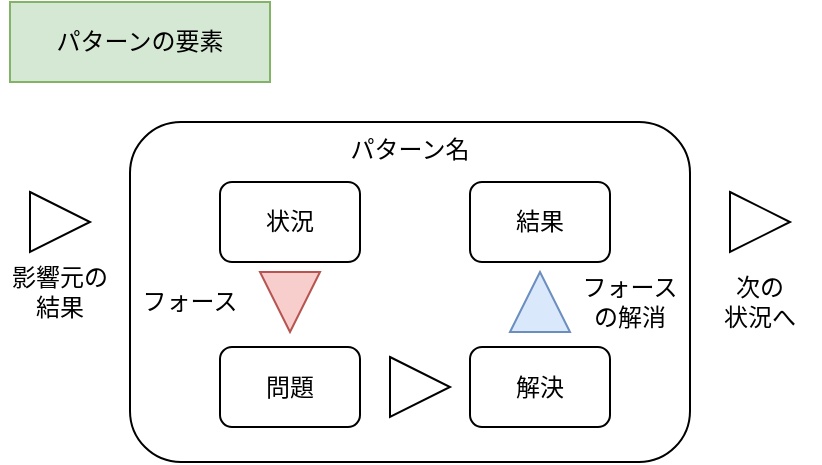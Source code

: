 <mxfile version="27.2.0">
  <diagram name="ページ1" id="HrNQQGyfnSYwryRlCgG7">
    <mxGraphModel dx="815" dy="839" grid="1" gridSize="10" guides="1" tooltips="1" connect="1" arrows="1" fold="1" page="1" pageScale="1" pageWidth="1654" pageHeight="1169" math="0" shadow="0">
      <root>
        <mxCell id="0" />
        <mxCell id="1" parent="0" />
        <mxCell id="2Auouz8vHbMcwG9zhTKm-1" value="パターンの要素" style="text;html=1;align=center;verticalAlign=middle;whiteSpace=wrap;rounded=0;fillColor=#d5e8d4;strokeColor=#82b366;" vertex="1" parent="1">
          <mxGeometry x="60" y="40" width="130" height="40" as="geometry" />
        </mxCell>
        <mxCell id="2Auouz8vHbMcwG9zhTKm-2" value="&lt;div style=&quot;&quot;&gt;パターン名&lt;/div&gt;" style="rounded=1;whiteSpace=wrap;html=1;align=center;verticalAlign=top;" vertex="1" parent="1">
          <mxGeometry x="120" y="100" width="280" height="170" as="geometry" />
        </mxCell>
        <mxCell id="2Auouz8vHbMcwG9zhTKm-3" value="状況" style="rounded=1;whiteSpace=wrap;html=1;" vertex="1" parent="1">
          <mxGeometry x="165" y="130" width="70" height="40" as="geometry" />
        </mxCell>
        <mxCell id="2Auouz8vHbMcwG9zhTKm-4" value="" style="triangle;whiteSpace=wrap;html=1;rotation=90;fillColor=#f8cecc;strokeColor=#b85450;" vertex="1" parent="1">
          <mxGeometry x="185" y="175" width="30" height="30" as="geometry" />
        </mxCell>
        <mxCell id="2Auouz8vHbMcwG9zhTKm-5" value="問題" style="rounded=1;whiteSpace=wrap;html=1;" vertex="1" parent="1">
          <mxGeometry x="165" y="212.5" width="70" height="40" as="geometry" />
        </mxCell>
        <mxCell id="2Auouz8vHbMcwG9zhTKm-6" value="" style="triangle;whiteSpace=wrap;html=1;rotation=0;" vertex="1" parent="1">
          <mxGeometry x="250" y="217.5" width="30" height="30" as="geometry" />
        </mxCell>
        <mxCell id="2Auouz8vHbMcwG9zhTKm-7" value="解決" style="rounded=1;whiteSpace=wrap;html=1;" vertex="1" parent="1">
          <mxGeometry x="290" y="212.5" width="70" height="40" as="geometry" />
        </mxCell>
        <mxCell id="2Auouz8vHbMcwG9zhTKm-8" value="結果" style="rounded=1;whiteSpace=wrap;html=1;" vertex="1" parent="1">
          <mxGeometry x="290" y="130" width="70" height="40" as="geometry" />
        </mxCell>
        <mxCell id="2Auouz8vHbMcwG9zhTKm-9" value="" style="triangle;whiteSpace=wrap;html=1;rotation=-90;fillColor=#dae8fc;strokeColor=#6c8ebf;" vertex="1" parent="1">
          <mxGeometry x="310" y="175" width="30" height="30" as="geometry" />
        </mxCell>
        <mxCell id="2Auouz8vHbMcwG9zhTKm-10" value="" style="triangle;whiteSpace=wrap;html=1;rotation=0;" vertex="1" parent="1">
          <mxGeometry x="420" y="135" width="30" height="30" as="geometry" />
        </mxCell>
        <mxCell id="2Auouz8vHbMcwG9zhTKm-13" value="フォース" style="text;html=1;align=center;verticalAlign=middle;whiteSpace=wrap;rounded=0;" vertex="1" parent="1">
          <mxGeometry x="120" y="175" width="60" height="30" as="geometry" />
        </mxCell>
        <mxCell id="2Auouz8vHbMcwG9zhTKm-14" value="フォース&lt;div&gt;の解消&lt;/div&gt;" style="text;html=1;align=center;verticalAlign=middle;whiteSpace=wrap;rounded=0;" vertex="1" parent="1">
          <mxGeometry x="340" y="175" width="60" height="30" as="geometry" />
        </mxCell>
        <mxCell id="2Auouz8vHbMcwG9zhTKm-15" value="次の&lt;div&gt;状況へ&lt;/div&gt;" style="text;html=1;align=center;verticalAlign=middle;whiteSpace=wrap;rounded=0;" vertex="1" parent="1">
          <mxGeometry x="405" y="175" width="60" height="30" as="geometry" />
        </mxCell>
        <mxCell id="2Auouz8vHbMcwG9zhTKm-16" value="" style="triangle;whiteSpace=wrap;html=1;rotation=0;" vertex="1" parent="1">
          <mxGeometry x="70" y="135" width="30" height="30" as="geometry" />
        </mxCell>
        <mxCell id="2Auouz8vHbMcwG9zhTKm-17" value="&lt;div&gt;影響元の&lt;/div&gt;&lt;div&gt;結果&lt;/div&gt;" style="text;html=1;align=center;verticalAlign=middle;whiteSpace=wrap;rounded=0;" vertex="1" parent="1">
          <mxGeometry x="55" y="170" width="60" height="30" as="geometry" />
        </mxCell>
      </root>
    </mxGraphModel>
  </diagram>
</mxfile>
